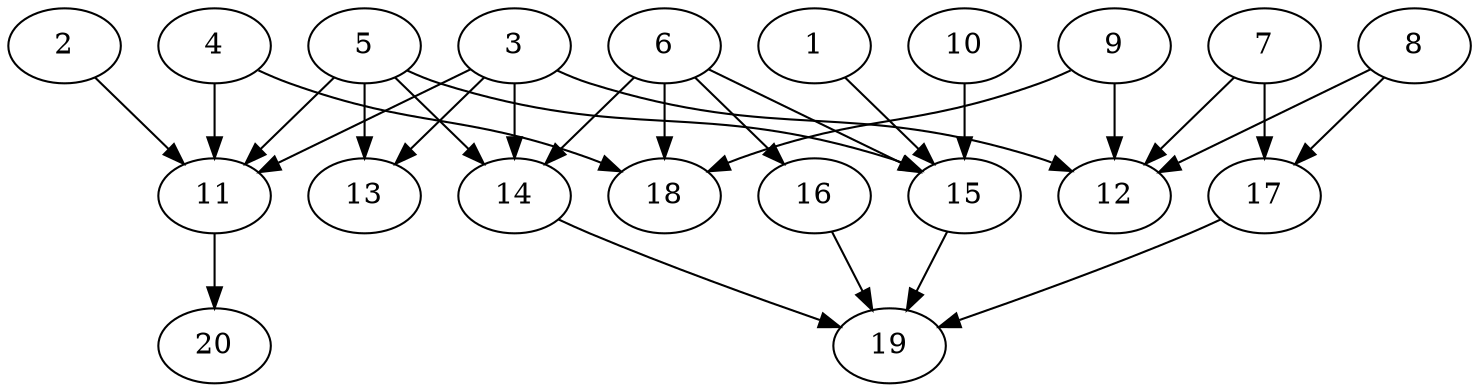 // DAG automatically generated by daggen at Wed Jul 24 21:26:16 2019
// ./daggen --dot -n 20 --ccr 0.5 --fat 0.8 --regular 0.5 --density 0.5 --mindata 5242880 --maxdata 52428800 
digraph G {
  1 [size="60151808", alpha="0.02", expect_size="30075904"] 
  1 -> 15 [size ="30075904"]
  2 [size="37400576", alpha="0.01", expect_size="18700288"] 
  2 -> 11 [size ="18700288"]
  3 [size="49799168", alpha="0.15", expect_size="24899584"] 
  3 -> 11 [size ="24899584"]
  3 -> 12 [size ="24899584"]
  3 -> 13 [size ="24899584"]
  3 -> 14 [size ="24899584"]
  4 [size="31522816", alpha="0.11", expect_size="15761408"] 
  4 -> 11 [size ="15761408"]
  4 -> 18 [size ="15761408"]
  5 [size="41680896", alpha="0.12", expect_size="20840448"] 
  5 -> 11 [size ="20840448"]
  5 -> 13 [size ="20840448"]
  5 -> 14 [size ="20840448"]
  5 -> 15 [size ="20840448"]
  6 [size="21409792", alpha="0.12", expect_size="10704896"] 
  6 -> 14 [size ="10704896"]
  6 -> 15 [size ="10704896"]
  6 -> 16 [size ="10704896"]
  6 -> 18 [size ="10704896"]
  7 [size="98205696", alpha="0.01", expect_size="49102848"] 
  7 -> 12 [size ="49102848"]
  7 -> 17 [size ="49102848"]
  8 [size="82839552", alpha="0.00", expect_size="41419776"] 
  8 -> 12 [size ="41419776"]
  8 -> 17 [size ="41419776"]
  9 [size="30699520", alpha="0.09", expect_size="15349760"] 
  9 -> 12 [size ="15349760"]
  9 -> 18 [size ="15349760"]
  10 [size="38129664", alpha="0.16", expect_size="19064832"] 
  10 -> 15 [size ="19064832"]
  11 [size="21471232", alpha="0.02", expect_size="10735616"] 
  11 -> 20 [size ="10735616"]
  12 [size="30949376", alpha="0.13", expect_size="15474688"] 
  13 [size="37730304", alpha="0.12", expect_size="18865152"] 
  14 [size="12300288", alpha="0.17", expect_size="6150144"] 
  14 -> 19 [size ="6150144"]
  15 [size="63741952", alpha="0.11", expect_size="31870976"] 
  15 -> 19 [size ="31870976"]
  16 [size="24823808", alpha="0.12", expect_size="12411904"] 
  16 -> 19 [size ="12411904"]
  17 [size="81149952", alpha="0.17", expect_size="40574976"] 
  17 -> 19 [size ="40574976"]
  18 [size="85981184", alpha="0.15", expect_size="42990592"] 
  19 [size="86380544", alpha="0.12", expect_size="43190272"] 
  20 [size="32811008", alpha="0.20", expect_size="16405504"] 
}
